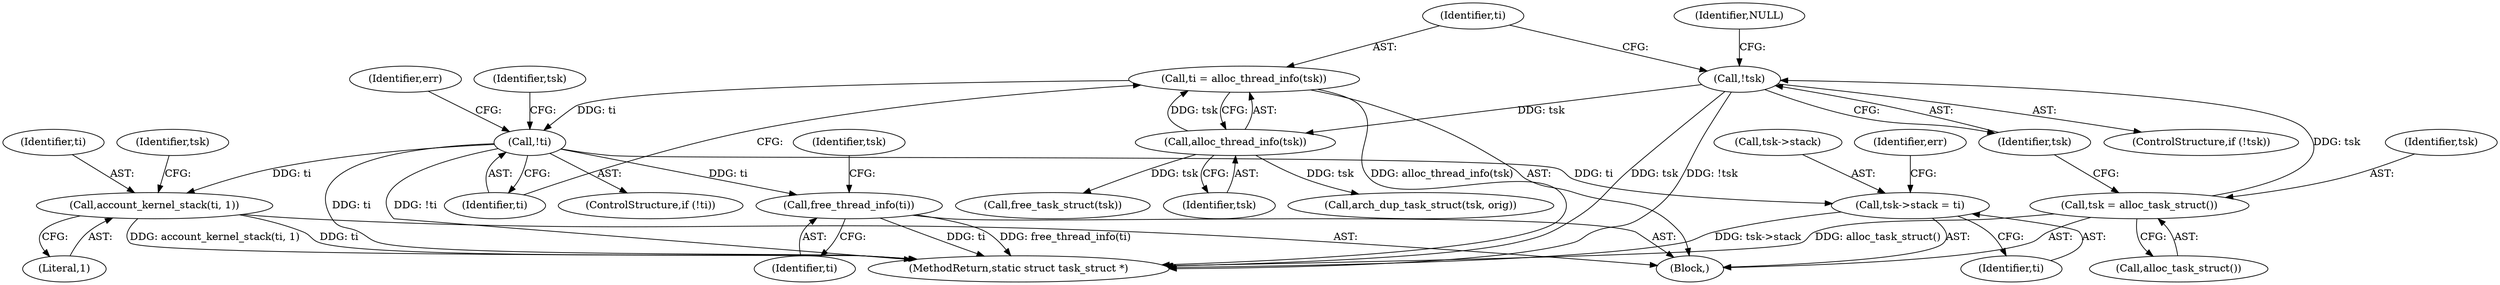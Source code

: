 digraph "0_linux_f26f9aff6aaf67e9a430d16c266f91b13a5bff64@API" {
"1000119" [label="(Call,ti = alloc_thread_info(tsk))"];
"1000121" [label="(Call,alloc_thread_info(tsk))"];
"1000115" [label="(Call,!tsk)"];
"1000111" [label="(Call,tsk = alloc_task_struct())"];
"1000124" [label="(Call,!ti)"];
"1000139" [label="(Call,tsk->stack = ti)"];
"1000196" [label="(Call,account_kernel_stack(ti, 1))"];
"1000202" [label="(Call,free_thread_info(ti))"];
"1000205" [label="(Identifier,tsk)"];
"1000128" [label="(Identifier,tsk)"];
"1000112" [label="(Identifier,tsk)"];
"1000208" [label="(MethodReturn,static struct task_struct *)"];
"1000119" [label="(Call,ti = alloc_thread_info(tsk))"];
"1000203" [label="(Identifier,ti)"];
"1000196" [label="(Call,account_kernel_stack(ti, 1))"];
"1000122" [label="(Identifier,tsk)"];
"1000113" [label="(Call,alloc_task_struct())"];
"1000120" [label="(Identifier,ti)"];
"1000139" [label="(Call,tsk->stack = ti)"];
"1000140" [label="(Call,tsk->stack)"];
"1000202" [label="(Call,free_thread_info(ti))"];
"1000145" [label="(Identifier,err)"];
"1000200" [label="(Identifier,tsk)"];
"1000125" [label="(Identifier,ti)"];
"1000104" [label="(Block,)"];
"1000143" [label="(Identifier,ti)"];
"1000116" [label="(Identifier,tsk)"];
"1000127" [label="(Call,free_task_struct(tsk))"];
"1000118" [label="(Identifier,NULL)"];
"1000132" [label="(Identifier,err)"];
"1000115" [label="(Call,!tsk)"];
"1000198" [label="(Literal,1)"];
"1000121" [label="(Call,alloc_thread_info(tsk))"];
"1000114" [label="(ControlStructure,if (!tsk))"];
"1000123" [label="(ControlStructure,if (!ti))"];
"1000133" [label="(Call,arch_dup_task_struct(tsk, orig))"];
"1000124" [label="(Call,!ti)"];
"1000111" [label="(Call,tsk = alloc_task_struct())"];
"1000197" [label="(Identifier,ti)"];
"1000119" -> "1000104"  [label="AST: "];
"1000119" -> "1000121"  [label="CFG: "];
"1000120" -> "1000119"  [label="AST: "];
"1000121" -> "1000119"  [label="AST: "];
"1000125" -> "1000119"  [label="CFG: "];
"1000119" -> "1000208"  [label="DDG: alloc_thread_info(tsk)"];
"1000121" -> "1000119"  [label="DDG: tsk"];
"1000119" -> "1000124"  [label="DDG: ti"];
"1000121" -> "1000122"  [label="CFG: "];
"1000122" -> "1000121"  [label="AST: "];
"1000115" -> "1000121"  [label="DDG: tsk"];
"1000121" -> "1000127"  [label="DDG: tsk"];
"1000121" -> "1000133"  [label="DDG: tsk"];
"1000115" -> "1000114"  [label="AST: "];
"1000115" -> "1000116"  [label="CFG: "];
"1000116" -> "1000115"  [label="AST: "];
"1000118" -> "1000115"  [label="CFG: "];
"1000120" -> "1000115"  [label="CFG: "];
"1000115" -> "1000208"  [label="DDG: !tsk"];
"1000115" -> "1000208"  [label="DDG: tsk"];
"1000111" -> "1000115"  [label="DDG: tsk"];
"1000111" -> "1000104"  [label="AST: "];
"1000111" -> "1000113"  [label="CFG: "];
"1000112" -> "1000111"  [label="AST: "];
"1000113" -> "1000111"  [label="AST: "];
"1000116" -> "1000111"  [label="CFG: "];
"1000111" -> "1000208"  [label="DDG: alloc_task_struct()"];
"1000124" -> "1000123"  [label="AST: "];
"1000124" -> "1000125"  [label="CFG: "];
"1000125" -> "1000124"  [label="AST: "];
"1000128" -> "1000124"  [label="CFG: "];
"1000132" -> "1000124"  [label="CFG: "];
"1000124" -> "1000208"  [label="DDG: ti"];
"1000124" -> "1000208"  [label="DDG: !ti"];
"1000124" -> "1000139"  [label="DDG: ti"];
"1000124" -> "1000196"  [label="DDG: ti"];
"1000124" -> "1000202"  [label="DDG: ti"];
"1000139" -> "1000104"  [label="AST: "];
"1000139" -> "1000143"  [label="CFG: "];
"1000140" -> "1000139"  [label="AST: "];
"1000143" -> "1000139"  [label="AST: "];
"1000145" -> "1000139"  [label="CFG: "];
"1000139" -> "1000208"  [label="DDG: tsk->stack"];
"1000196" -> "1000104"  [label="AST: "];
"1000196" -> "1000198"  [label="CFG: "];
"1000197" -> "1000196"  [label="AST: "];
"1000198" -> "1000196"  [label="AST: "];
"1000200" -> "1000196"  [label="CFG: "];
"1000196" -> "1000208"  [label="DDG: ti"];
"1000196" -> "1000208"  [label="DDG: account_kernel_stack(ti, 1)"];
"1000202" -> "1000104"  [label="AST: "];
"1000202" -> "1000203"  [label="CFG: "];
"1000203" -> "1000202"  [label="AST: "];
"1000205" -> "1000202"  [label="CFG: "];
"1000202" -> "1000208"  [label="DDG: ti"];
"1000202" -> "1000208"  [label="DDG: free_thread_info(ti)"];
}
